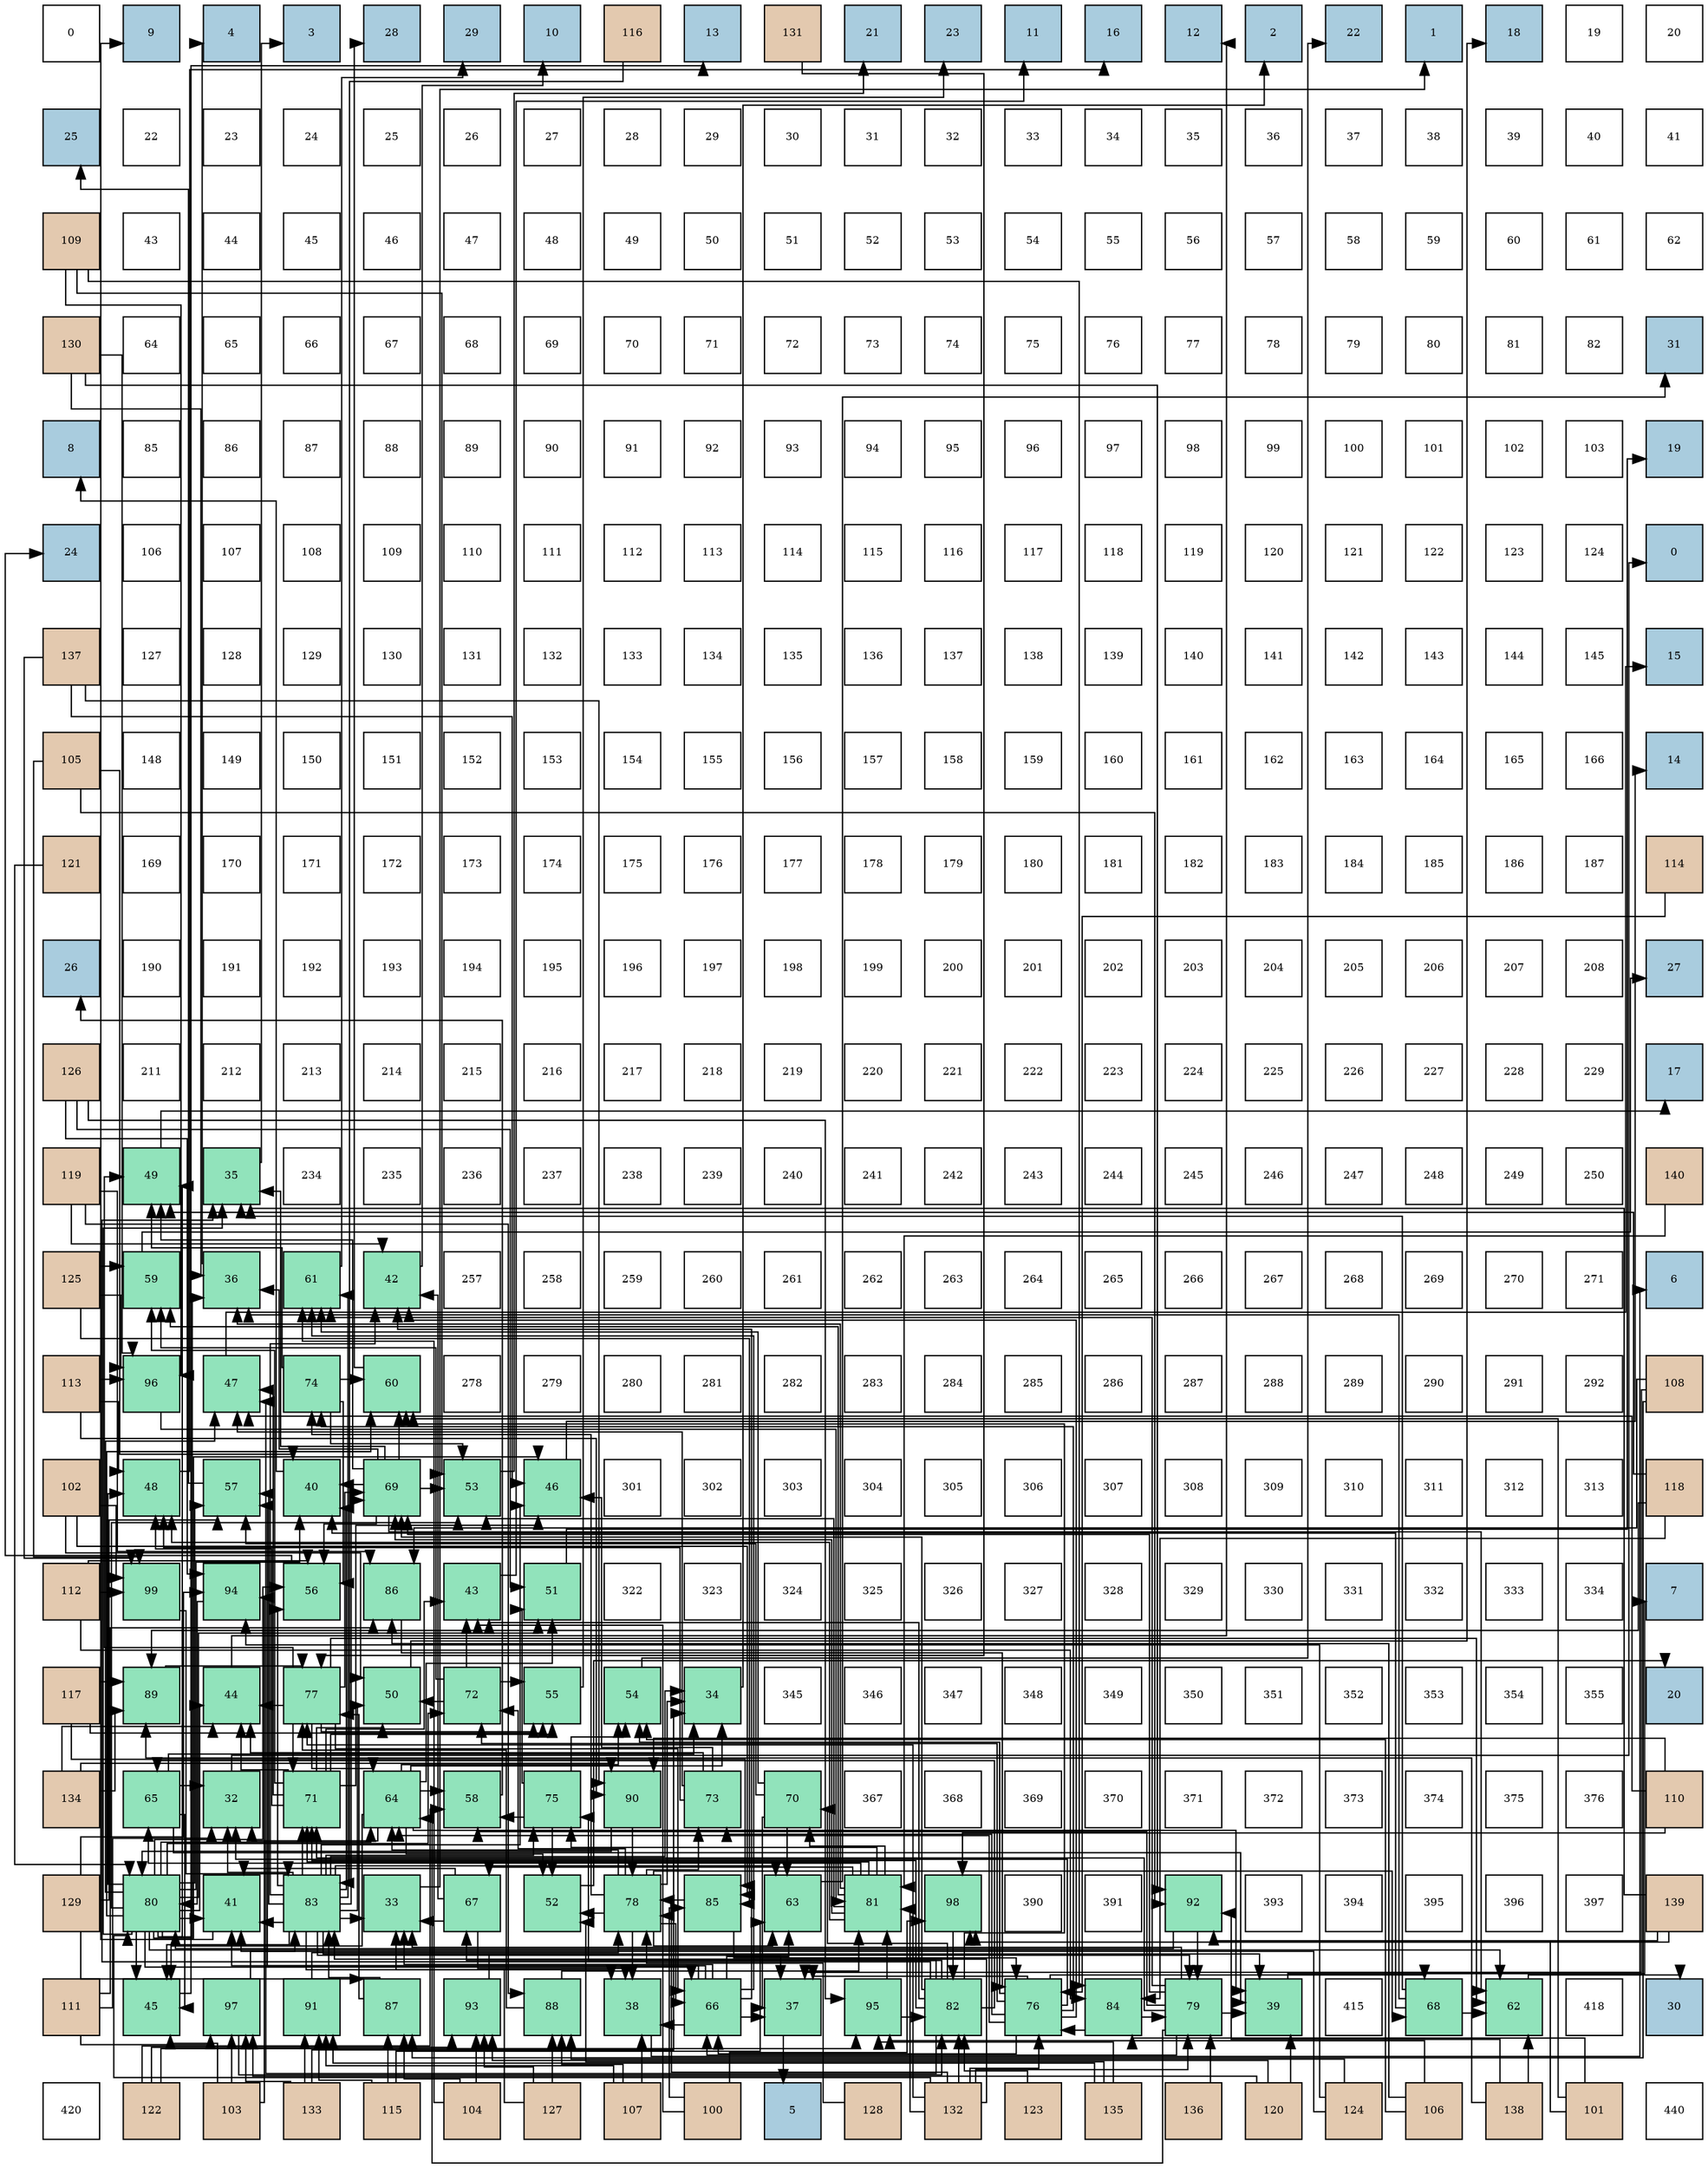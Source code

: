 digraph layout{
 rankdir=TB;
 splines=ortho;
 node [style=filled shape=square fixedsize=true width=0.6];
0[label="0", fontsize=8, fillcolor="#ffffff"];
1[label="9", fontsize=8, fillcolor="#a9ccde"];
2[label="4", fontsize=8, fillcolor="#a9ccde"];
3[label="3", fontsize=8, fillcolor="#a9ccde"];
4[label="28", fontsize=8, fillcolor="#a9ccde"];
5[label="29", fontsize=8, fillcolor="#a9ccde"];
6[label="10", fontsize=8, fillcolor="#a9ccde"];
7[label="116", fontsize=8, fillcolor="#e3c9af"];
8[label="13", fontsize=8, fillcolor="#a9ccde"];
9[label="131", fontsize=8, fillcolor="#e3c9af"];
10[label="21", fontsize=8, fillcolor="#a9ccde"];
11[label="23", fontsize=8, fillcolor="#a9ccde"];
12[label="11", fontsize=8, fillcolor="#a9ccde"];
13[label="16", fontsize=8, fillcolor="#a9ccde"];
14[label="12", fontsize=8, fillcolor="#a9ccde"];
15[label="2", fontsize=8, fillcolor="#a9ccde"];
16[label="22", fontsize=8, fillcolor="#a9ccde"];
17[label="1", fontsize=8, fillcolor="#a9ccde"];
18[label="18", fontsize=8, fillcolor="#a9ccde"];
19[label="19", fontsize=8, fillcolor="#ffffff"];
20[label="20", fontsize=8, fillcolor="#ffffff"];
21[label="25", fontsize=8, fillcolor="#a9ccde"];
22[label="22", fontsize=8, fillcolor="#ffffff"];
23[label="23", fontsize=8, fillcolor="#ffffff"];
24[label="24", fontsize=8, fillcolor="#ffffff"];
25[label="25", fontsize=8, fillcolor="#ffffff"];
26[label="26", fontsize=8, fillcolor="#ffffff"];
27[label="27", fontsize=8, fillcolor="#ffffff"];
28[label="28", fontsize=8, fillcolor="#ffffff"];
29[label="29", fontsize=8, fillcolor="#ffffff"];
30[label="30", fontsize=8, fillcolor="#ffffff"];
31[label="31", fontsize=8, fillcolor="#ffffff"];
32[label="32", fontsize=8, fillcolor="#ffffff"];
33[label="33", fontsize=8, fillcolor="#ffffff"];
34[label="34", fontsize=8, fillcolor="#ffffff"];
35[label="35", fontsize=8, fillcolor="#ffffff"];
36[label="36", fontsize=8, fillcolor="#ffffff"];
37[label="37", fontsize=8, fillcolor="#ffffff"];
38[label="38", fontsize=8, fillcolor="#ffffff"];
39[label="39", fontsize=8, fillcolor="#ffffff"];
40[label="40", fontsize=8, fillcolor="#ffffff"];
41[label="41", fontsize=8, fillcolor="#ffffff"];
42[label="109", fontsize=8, fillcolor="#e3c9af"];
43[label="43", fontsize=8, fillcolor="#ffffff"];
44[label="44", fontsize=8, fillcolor="#ffffff"];
45[label="45", fontsize=8, fillcolor="#ffffff"];
46[label="46", fontsize=8, fillcolor="#ffffff"];
47[label="47", fontsize=8, fillcolor="#ffffff"];
48[label="48", fontsize=8, fillcolor="#ffffff"];
49[label="49", fontsize=8, fillcolor="#ffffff"];
50[label="50", fontsize=8, fillcolor="#ffffff"];
51[label="51", fontsize=8, fillcolor="#ffffff"];
52[label="52", fontsize=8, fillcolor="#ffffff"];
53[label="53", fontsize=8, fillcolor="#ffffff"];
54[label="54", fontsize=8, fillcolor="#ffffff"];
55[label="55", fontsize=8, fillcolor="#ffffff"];
56[label="56", fontsize=8, fillcolor="#ffffff"];
57[label="57", fontsize=8, fillcolor="#ffffff"];
58[label="58", fontsize=8, fillcolor="#ffffff"];
59[label="59", fontsize=8, fillcolor="#ffffff"];
60[label="60", fontsize=8, fillcolor="#ffffff"];
61[label="61", fontsize=8, fillcolor="#ffffff"];
62[label="62", fontsize=8, fillcolor="#ffffff"];
63[label="130", fontsize=8, fillcolor="#e3c9af"];
64[label="64", fontsize=8, fillcolor="#ffffff"];
65[label="65", fontsize=8, fillcolor="#ffffff"];
66[label="66", fontsize=8, fillcolor="#ffffff"];
67[label="67", fontsize=8, fillcolor="#ffffff"];
68[label="68", fontsize=8, fillcolor="#ffffff"];
69[label="69", fontsize=8, fillcolor="#ffffff"];
70[label="70", fontsize=8, fillcolor="#ffffff"];
71[label="71", fontsize=8, fillcolor="#ffffff"];
72[label="72", fontsize=8, fillcolor="#ffffff"];
73[label="73", fontsize=8, fillcolor="#ffffff"];
74[label="74", fontsize=8, fillcolor="#ffffff"];
75[label="75", fontsize=8, fillcolor="#ffffff"];
76[label="76", fontsize=8, fillcolor="#ffffff"];
77[label="77", fontsize=8, fillcolor="#ffffff"];
78[label="78", fontsize=8, fillcolor="#ffffff"];
79[label="79", fontsize=8, fillcolor="#ffffff"];
80[label="80", fontsize=8, fillcolor="#ffffff"];
81[label="81", fontsize=8, fillcolor="#ffffff"];
82[label="82", fontsize=8, fillcolor="#ffffff"];
83[label="31", fontsize=8, fillcolor="#a9ccde"];
84[label="8", fontsize=8, fillcolor="#a9ccde"];
85[label="85", fontsize=8, fillcolor="#ffffff"];
86[label="86", fontsize=8, fillcolor="#ffffff"];
87[label="87", fontsize=8, fillcolor="#ffffff"];
88[label="88", fontsize=8, fillcolor="#ffffff"];
89[label="89", fontsize=8, fillcolor="#ffffff"];
90[label="90", fontsize=8, fillcolor="#ffffff"];
91[label="91", fontsize=8, fillcolor="#ffffff"];
92[label="92", fontsize=8, fillcolor="#ffffff"];
93[label="93", fontsize=8, fillcolor="#ffffff"];
94[label="94", fontsize=8, fillcolor="#ffffff"];
95[label="95", fontsize=8, fillcolor="#ffffff"];
96[label="96", fontsize=8, fillcolor="#ffffff"];
97[label="97", fontsize=8, fillcolor="#ffffff"];
98[label="98", fontsize=8, fillcolor="#ffffff"];
99[label="99", fontsize=8, fillcolor="#ffffff"];
100[label="100", fontsize=8, fillcolor="#ffffff"];
101[label="101", fontsize=8, fillcolor="#ffffff"];
102[label="102", fontsize=8, fillcolor="#ffffff"];
103[label="103", fontsize=8, fillcolor="#ffffff"];
104[label="19", fontsize=8, fillcolor="#a9ccde"];
105[label="24", fontsize=8, fillcolor="#a9ccde"];
106[label="106", fontsize=8, fillcolor="#ffffff"];
107[label="107", fontsize=8, fillcolor="#ffffff"];
108[label="108", fontsize=8, fillcolor="#ffffff"];
109[label="109", fontsize=8, fillcolor="#ffffff"];
110[label="110", fontsize=8, fillcolor="#ffffff"];
111[label="111", fontsize=8, fillcolor="#ffffff"];
112[label="112", fontsize=8, fillcolor="#ffffff"];
113[label="113", fontsize=8, fillcolor="#ffffff"];
114[label="114", fontsize=8, fillcolor="#ffffff"];
115[label="115", fontsize=8, fillcolor="#ffffff"];
116[label="116", fontsize=8, fillcolor="#ffffff"];
117[label="117", fontsize=8, fillcolor="#ffffff"];
118[label="118", fontsize=8, fillcolor="#ffffff"];
119[label="119", fontsize=8, fillcolor="#ffffff"];
120[label="120", fontsize=8, fillcolor="#ffffff"];
121[label="121", fontsize=8, fillcolor="#ffffff"];
122[label="122", fontsize=8, fillcolor="#ffffff"];
123[label="123", fontsize=8, fillcolor="#ffffff"];
124[label="124", fontsize=8, fillcolor="#ffffff"];
125[label="0", fontsize=8, fillcolor="#a9ccde"];
126[label="137", fontsize=8, fillcolor="#e3c9af"];
127[label="127", fontsize=8, fillcolor="#ffffff"];
128[label="128", fontsize=8, fillcolor="#ffffff"];
129[label="129", fontsize=8, fillcolor="#ffffff"];
130[label="130", fontsize=8, fillcolor="#ffffff"];
131[label="131", fontsize=8, fillcolor="#ffffff"];
132[label="132", fontsize=8, fillcolor="#ffffff"];
133[label="133", fontsize=8, fillcolor="#ffffff"];
134[label="134", fontsize=8, fillcolor="#ffffff"];
135[label="135", fontsize=8, fillcolor="#ffffff"];
136[label="136", fontsize=8, fillcolor="#ffffff"];
137[label="137", fontsize=8, fillcolor="#ffffff"];
138[label="138", fontsize=8, fillcolor="#ffffff"];
139[label="139", fontsize=8, fillcolor="#ffffff"];
140[label="140", fontsize=8, fillcolor="#ffffff"];
141[label="141", fontsize=8, fillcolor="#ffffff"];
142[label="142", fontsize=8, fillcolor="#ffffff"];
143[label="143", fontsize=8, fillcolor="#ffffff"];
144[label="144", fontsize=8, fillcolor="#ffffff"];
145[label="145", fontsize=8, fillcolor="#ffffff"];
146[label="15", fontsize=8, fillcolor="#a9ccde"];
147[label="105", fontsize=8, fillcolor="#e3c9af"];
148[label="148", fontsize=8, fillcolor="#ffffff"];
149[label="149", fontsize=8, fillcolor="#ffffff"];
150[label="150", fontsize=8, fillcolor="#ffffff"];
151[label="151", fontsize=8, fillcolor="#ffffff"];
152[label="152", fontsize=8, fillcolor="#ffffff"];
153[label="153", fontsize=8, fillcolor="#ffffff"];
154[label="154", fontsize=8, fillcolor="#ffffff"];
155[label="155", fontsize=8, fillcolor="#ffffff"];
156[label="156", fontsize=8, fillcolor="#ffffff"];
157[label="157", fontsize=8, fillcolor="#ffffff"];
158[label="158", fontsize=8, fillcolor="#ffffff"];
159[label="159", fontsize=8, fillcolor="#ffffff"];
160[label="160", fontsize=8, fillcolor="#ffffff"];
161[label="161", fontsize=8, fillcolor="#ffffff"];
162[label="162", fontsize=8, fillcolor="#ffffff"];
163[label="163", fontsize=8, fillcolor="#ffffff"];
164[label="164", fontsize=8, fillcolor="#ffffff"];
165[label="165", fontsize=8, fillcolor="#ffffff"];
166[label="166", fontsize=8, fillcolor="#ffffff"];
167[label="14", fontsize=8, fillcolor="#a9ccde"];
168[label="121", fontsize=8, fillcolor="#e3c9af"];
169[label="169", fontsize=8, fillcolor="#ffffff"];
170[label="170", fontsize=8, fillcolor="#ffffff"];
171[label="171", fontsize=8, fillcolor="#ffffff"];
172[label="172", fontsize=8, fillcolor="#ffffff"];
173[label="173", fontsize=8, fillcolor="#ffffff"];
174[label="174", fontsize=8, fillcolor="#ffffff"];
175[label="175", fontsize=8, fillcolor="#ffffff"];
176[label="176", fontsize=8, fillcolor="#ffffff"];
177[label="177", fontsize=8, fillcolor="#ffffff"];
178[label="178", fontsize=8, fillcolor="#ffffff"];
179[label="179", fontsize=8, fillcolor="#ffffff"];
180[label="180", fontsize=8, fillcolor="#ffffff"];
181[label="181", fontsize=8, fillcolor="#ffffff"];
182[label="182", fontsize=8, fillcolor="#ffffff"];
183[label="183", fontsize=8, fillcolor="#ffffff"];
184[label="184", fontsize=8, fillcolor="#ffffff"];
185[label="185", fontsize=8, fillcolor="#ffffff"];
186[label="186", fontsize=8, fillcolor="#ffffff"];
187[label="187", fontsize=8, fillcolor="#ffffff"];
188[label="114", fontsize=8, fillcolor="#e3c9af"];
189[label="26", fontsize=8, fillcolor="#a9ccde"];
190[label="190", fontsize=8, fillcolor="#ffffff"];
191[label="191", fontsize=8, fillcolor="#ffffff"];
192[label="192", fontsize=8, fillcolor="#ffffff"];
193[label="193", fontsize=8, fillcolor="#ffffff"];
194[label="194", fontsize=8, fillcolor="#ffffff"];
195[label="195", fontsize=8, fillcolor="#ffffff"];
196[label="196", fontsize=8, fillcolor="#ffffff"];
197[label="197", fontsize=8, fillcolor="#ffffff"];
198[label="198", fontsize=8, fillcolor="#ffffff"];
199[label="199", fontsize=8, fillcolor="#ffffff"];
200[label="200", fontsize=8, fillcolor="#ffffff"];
201[label="201", fontsize=8, fillcolor="#ffffff"];
202[label="202", fontsize=8, fillcolor="#ffffff"];
203[label="203", fontsize=8, fillcolor="#ffffff"];
204[label="204", fontsize=8, fillcolor="#ffffff"];
205[label="205", fontsize=8, fillcolor="#ffffff"];
206[label="206", fontsize=8, fillcolor="#ffffff"];
207[label="207", fontsize=8, fillcolor="#ffffff"];
208[label="208", fontsize=8, fillcolor="#ffffff"];
209[label="27", fontsize=8, fillcolor="#a9ccde"];
210[label="126", fontsize=8, fillcolor="#e3c9af"];
211[label="211", fontsize=8, fillcolor="#ffffff"];
212[label="212", fontsize=8, fillcolor="#ffffff"];
213[label="213", fontsize=8, fillcolor="#ffffff"];
214[label="214", fontsize=8, fillcolor="#ffffff"];
215[label="215", fontsize=8, fillcolor="#ffffff"];
216[label="216", fontsize=8, fillcolor="#ffffff"];
217[label="217", fontsize=8, fillcolor="#ffffff"];
218[label="218", fontsize=8, fillcolor="#ffffff"];
219[label="219", fontsize=8, fillcolor="#ffffff"];
220[label="220", fontsize=8, fillcolor="#ffffff"];
221[label="221", fontsize=8, fillcolor="#ffffff"];
222[label="222", fontsize=8, fillcolor="#ffffff"];
223[label="223", fontsize=8, fillcolor="#ffffff"];
224[label="224", fontsize=8, fillcolor="#ffffff"];
225[label="225", fontsize=8, fillcolor="#ffffff"];
226[label="226", fontsize=8, fillcolor="#ffffff"];
227[label="227", fontsize=8, fillcolor="#ffffff"];
228[label="228", fontsize=8, fillcolor="#ffffff"];
229[label="229", fontsize=8, fillcolor="#ffffff"];
230[label="17", fontsize=8, fillcolor="#a9ccde"];
231[label="119", fontsize=8, fillcolor="#e3c9af"];
232[label="49", fontsize=8, fillcolor="#91e3bb"];
233[label="35", fontsize=8, fillcolor="#91e3bb"];
234[label="234", fontsize=8, fillcolor="#ffffff"];
235[label="235", fontsize=8, fillcolor="#ffffff"];
236[label="236", fontsize=8, fillcolor="#ffffff"];
237[label="237", fontsize=8, fillcolor="#ffffff"];
238[label="238", fontsize=8, fillcolor="#ffffff"];
239[label="239", fontsize=8, fillcolor="#ffffff"];
240[label="240", fontsize=8, fillcolor="#ffffff"];
241[label="241", fontsize=8, fillcolor="#ffffff"];
242[label="242", fontsize=8, fillcolor="#ffffff"];
243[label="243", fontsize=8, fillcolor="#ffffff"];
244[label="244", fontsize=8, fillcolor="#ffffff"];
245[label="245", fontsize=8, fillcolor="#ffffff"];
246[label="246", fontsize=8, fillcolor="#ffffff"];
247[label="247", fontsize=8, fillcolor="#ffffff"];
248[label="248", fontsize=8, fillcolor="#ffffff"];
249[label="249", fontsize=8, fillcolor="#ffffff"];
250[label="250", fontsize=8, fillcolor="#ffffff"];
251[label="140", fontsize=8, fillcolor="#e3c9af"];
252[label="125", fontsize=8, fillcolor="#e3c9af"];
253[label="59", fontsize=8, fillcolor="#91e3bb"];
254[label="36", fontsize=8, fillcolor="#91e3bb"];
255[label="61", fontsize=8, fillcolor="#91e3bb"];
256[label="42", fontsize=8, fillcolor="#91e3bb"];
257[label="257", fontsize=8, fillcolor="#ffffff"];
258[label="258", fontsize=8, fillcolor="#ffffff"];
259[label="259", fontsize=8, fillcolor="#ffffff"];
260[label="260", fontsize=8, fillcolor="#ffffff"];
261[label="261", fontsize=8, fillcolor="#ffffff"];
262[label="262", fontsize=8, fillcolor="#ffffff"];
263[label="263", fontsize=8, fillcolor="#ffffff"];
264[label="264", fontsize=8, fillcolor="#ffffff"];
265[label="265", fontsize=8, fillcolor="#ffffff"];
266[label="266", fontsize=8, fillcolor="#ffffff"];
267[label="267", fontsize=8, fillcolor="#ffffff"];
268[label="268", fontsize=8, fillcolor="#ffffff"];
269[label="269", fontsize=8, fillcolor="#ffffff"];
270[label="270", fontsize=8, fillcolor="#ffffff"];
271[label="271", fontsize=8, fillcolor="#ffffff"];
272[label="6", fontsize=8, fillcolor="#a9ccde"];
273[label="113", fontsize=8, fillcolor="#e3c9af"];
274[label="96", fontsize=8, fillcolor="#91e3bb"];
275[label="47", fontsize=8, fillcolor="#91e3bb"];
276[label="74", fontsize=8, fillcolor="#91e3bb"];
277[label="60", fontsize=8, fillcolor="#91e3bb"];
278[label="278", fontsize=8, fillcolor="#ffffff"];
279[label="279", fontsize=8, fillcolor="#ffffff"];
280[label="280", fontsize=8, fillcolor="#ffffff"];
281[label="281", fontsize=8, fillcolor="#ffffff"];
282[label="282", fontsize=8, fillcolor="#ffffff"];
283[label="283", fontsize=8, fillcolor="#ffffff"];
284[label="284", fontsize=8, fillcolor="#ffffff"];
285[label="285", fontsize=8, fillcolor="#ffffff"];
286[label="286", fontsize=8, fillcolor="#ffffff"];
287[label="287", fontsize=8, fillcolor="#ffffff"];
288[label="288", fontsize=8, fillcolor="#ffffff"];
289[label="289", fontsize=8, fillcolor="#ffffff"];
290[label="290", fontsize=8, fillcolor="#ffffff"];
291[label="291", fontsize=8, fillcolor="#ffffff"];
292[label="292", fontsize=8, fillcolor="#ffffff"];
293[label="108", fontsize=8, fillcolor="#e3c9af"];
294[label="102", fontsize=8, fillcolor="#e3c9af"];
295[label="48", fontsize=8, fillcolor="#91e3bb"];
296[label="57", fontsize=8, fillcolor="#91e3bb"];
297[label="40", fontsize=8, fillcolor="#91e3bb"];
298[label="69", fontsize=8, fillcolor="#91e3bb"];
299[label="53", fontsize=8, fillcolor="#91e3bb"];
300[label="46", fontsize=8, fillcolor="#91e3bb"];
301[label="301", fontsize=8, fillcolor="#ffffff"];
302[label="302", fontsize=8, fillcolor="#ffffff"];
303[label="303", fontsize=8, fillcolor="#ffffff"];
304[label="304", fontsize=8, fillcolor="#ffffff"];
305[label="305", fontsize=8, fillcolor="#ffffff"];
306[label="306", fontsize=8, fillcolor="#ffffff"];
307[label="307", fontsize=8, fillcolor="#ffffff"];
308[label="308", fontsize=8, fillcolor="#ffffff"];
309[label="309", fontsize=8, fillcolor="#ffffff"];
310[label="310", fontsize=8, fillcolor="#ffffff"];
311[label="311", fontsize=8, fillcolor="#ffffff"];
312[label="312", fontsize=8, fillcolor="#ffffff"];
313[label="313", fontsize=8, fillcolor="#ffffff"];
314[label="118", fontsize=8, fillcolor="#e3c9af"];
315[label="112", fontsize=8, fillcolor="#e3c9af"];
316[label="99", fontsize=8, fillcolor="#91e3bb"];
317[label="94", fontsize=8, fillcolor="#91e3bb"];
318[label="56", fontsize=8, fillcolor="#91e3bb"];
319[label="86", fontsize=8, fillcolor="#91e3bb"];
320[label="43", fontsize=8, fillcolor="#91e3bb"];
321[label="51", fontsize=8, fillcolor="#91e3bb"];
322[label="322", fontsize=8, fillcolor="#ffffff"];
323[label="323", fontsize=8, fillcolor="#ffffff"];
324[label="324", fontsize=8, fillcolor="#ffffff"];
325[label="325", fontsize=8, fillcolor="#ffffff"];
326[label="326", fontsize=8, fillcolor="#ffffff"];
327[label="327", fontsize=8, fillcolor="#ffffff"];
328[label="328", fontsize=8, fillcolor="#ffffff"];
329[label="329", fontsize=8, fillcolor="#ffffff"];
330[label="330", fontsize=8, fillcolor="#ffffff"];
331[label="331", fontsize=8, fillcolor="#ffffff"];
332[label="332", fontsize=8, fillcolor="#ffffff"];
333[label="333", fontsize=8, fillcolor="#ffffff"];
334[label="334", fontsize=8, fillcolor="#ffffff"];
335[label="7", fontsize=8, fillcolor="#a9ccde"];
336[label="117", fontsize=8, fillcolor="#e3c9af"];
337[label="89", fontsize=8, fillcolor="#91e3bb"];
338[label="44", fontsize=8, fillcolor="#91e3bb"];
339[label="77", fontsize=8, fillcolor="#91e3bb"];
340[label="50", fontsize=8, fillcolor="#91e3bb"];
341[label="72", fontsize=8, fillcolor="#91e3bb"];
342[label="55", fontsize=8, fillcolor="#91e3bb"];
343[label="54", fontsize=8, fillcolor="#91e3bb"];
344[label="34", fontsize=8, fillcolor="#91e3bb"];
345[label="345", fontsize=8, fillcolor="#ffffff"];
346[label="346", fontsize=8, fillcolor="#ffffff"];
347[label="347", fontsize=8, fillcolor="#ffffff"];
348[label="348", fontsize=8, fillcolor="#ffffff"];
349[label="349", fontsize=8, fillcolor="#ffffff"];
350[label="350", fontsize=8, fillcolor="#ffffff"];
351[label="351", fontsize=8, fillcolor="#ffffff"];
352[label="352", fontsize=8, fillcolor="#ffffff"];
353[label="353", fontsize=8, fillcolor="#ffffff"];
354[label="354", fontsize=8, fillcolor="#ffffff"];
355[label="355", fontsize=8, fillcolor="#ffffff"];
356[label="20", fontsize=8, fillcolor="#a9ccde"];
357[label="134", fontsize=8, fillcolor="#e3c9af"];
358[label="65", fontsize=8, fillcolor="#91e3bb"];
359[label="32", fontsize=8, fillcolor="#91e3bb"];
360[label="71", fontsize=8, fillcolor="#91e3bb"];
361[label="64", fontsize=8, fillcolor="#91e3bb"];
362[label="58", fontsize=8, fillcolor="#91e3bb"];
363[label="75", fontsize=8, fillcolor="#91e3bb"];
364[label="90", fontsize=8, fillcolor="#91e3bb"];
365[label="73", fontsize=8, fillcolor="#91e3bb"];
366[label="70", fontsize=8, fillcolor="#91e3bb"];
367[label="367", fontsize=8, fillcolor="#ffffff"];
368[label="368", fontsize=8, fillcolor="#ffffff"];
369[label="369", fontsize=8, fillcolor="#ffffff"];
370[label="370", fontsize=8, fillcolor="#ffffff"];
371[label="371", fontsize=8, fillcolor="#ffffff"];
372[label="372", fontsize=8, fillcolor="#ffffff"];
373[label="373", fontsize=8, fillcolor="#ffffff"];
374[label="374", fontsize=8, fillcolor="#ffffff"];
375[label="375", fontsize=8, fillcolor="#ffffff"];
376[label="376", fontsize=8, fillcolor="#ffffff"];
377[label="110", fontsize=8, fillcolor="#e3c9af"];
378[label="129", fontsize=8, fillcolor="#e3c9af"];
379[label="80", fontsize=8, fillcolor="#91e3bb"];
380[label="41", fontsize=8, fillcolor="#91e3bb"];
381[label="83", fontsize=8, fillcolor="#91e3bb"];
382[label="33", fontsize=8, fillcolor="#91e3bb"];
383[label="67", fontsize=8, fillcolor="#91e3bb"];
384[label="52", fontsize=8, fillcolor="#91e3bb"];
385[label="78", fontsize=8, fillcolor="#91e3bb"];
386[label="85", fontsize=8, fillcolor="#91e3bb"];
387[label="63", fontsize=8, fillcolor="#91e3bb"];
388[label="81", fontsize=8, fillcolor="#91e3bb"];
389[label="98", fontsize=8, fillcolor="#91e3bb"];
390[label="390", fontsize=8, fillcolor="#ffffff"];
391[label="391", fontsize=8, fillcolor="#ffffff"];
392[label="92", fontsize=8, fillcolor="#91e3bb"];
393[label="393", fontsize=8, fillcolor="#ffffff"];
394[label="394", fontsize=8, fillcolor="#ffffff"];
395[label="395", fontsize=8, fillcolor="#ffffff"];
396[label="396", fontsize=8, fillcolor="#ffffff"];
397[label="397", fontsize=8, fillcolor="#ffffff"];
398[label="139", fontsize=8, fillcolor="#e3c9af"];
399[label="111", fontsize=8, fillcolor="#e3c9af"];
400[label="45", fontsize=8, fillcolor="#91e3bb"];
401[label="97", fontsize=8, fillcolor="#91e3bb"];
402[label="91", fontsize=8, fillcolor="#91e3bb"];
403[label="87", fontsize=8, fillcolor="#91e3bb"];
404[label="93", fontsize=8, fillcolor="#91e3bb"];
405[label="88", fontsize=8, fillcolor="#91e3bb"];
406[label="38", fontsize=8, fillcolor="#91e3bb"];
407[label="66", fontsize=8, fillcolor="#91e3bb"];
408[label="37", fontsize=8, fillcolor="#91e3bb"];
409[label="95", fontsize=8, fillcolor="#91e3bb"];
410[label="82", fontsize=8, fillcolor="#91e3bb"];
411[label="76", fontsize=8, fillcolor="#91e3bb"];
412[label="84", fontsize=8, fillcolor="#91e3bb"];
413[label="79", fontsize=8, fillcolor="#91e3bb"];
414[label="39", fontsize=8, fillcolor="#91e3bb"];
415[label="415", fontsize=8, fillcolor="#ffffff"];
416[label="68", fontsize=8, fillcolor="#91e3bb"];
417[label="62", fontsize=8, fillcolor="#91e3bb"];
418[label="418", fontsize=8, fillcolor="#ffffff"];
419[label="30", fontsize=8, fillcolor="#a9ccde"];
420[label="420", fontsize=8, fillcolor="#ffffff"];
421[label="122", fontsize=8, fillcolor="#e3c9af"];
422[label="103", fontsize=8, fillcolor="#e3c9af"];
423[label="133", fontsize=8, fillcolor="#e3c9af"];
424[label="115", fontsize=8, fillcolor="#e3c9af"];
425[label="104", fontsize=8, fillcolor="#e3c9af"];
426[label="127", fontsize=8, fillcolor="#e3c9af"];
427[label="107", fontsize=8, fillcolor="#e3c9af"];
428[label="100", fontsize=8, fillcolor="#e3c9af"];
429[label="5", fontsize=8, fillcolor="#a9ccde"];
430[label="128", fontsize=8, fillcolor="#e3c9af"];
431[label="132", fontsize=8, fillcolor="#e3c9af"];
432[label="123", fontsize=8, fillcolor="#e3c9af"];
433[label="135", fontsize=8, fillcolor="#e3c9af"];
434[label="136", fontsize=8, fillcolor="#e3c9af"];
435[label="120", fontsize=8, fillcolor="#e3c9af"];
436[label="124", fontsize=8, fillcolor="#e3c9af"];
437[label="106", fontsize=8, fillcolor="#e3c9af"];
438[label="138", fontsize=8, fillcolor="#e3c9af"];
439[label="101", fontsize=8, fillcolor="#e3c9af"];
440[label="440", fontsize=8, fillcolor="#ffffff"];
edge [constraint=false, style=vis];359 -> 125;
382 -> 17;
344 -> 15;
233 -> 3;
254 -> 2;
408 -> 429;
406 -> 272;
414 -> 335;
297 -> 84;
380 -> 1;
256 -> 6;
320 -> 12;
338 -> 14;
400 -> 8;
300 -> 167;
275 -> 146;
295 -> 13;
232 -> 230;
340 -> 18;
321 -> 104;
384 -> 356;
299 -> 10;
343 -> 16;
342 -> 11;
318 -> 105;
296 -> 21;
362 -> 189;
253 -> 209;
277 -> 4;
255 -> 5;
417 -> 419;
387 -> 83;
361 -> 359;
361 -> 344;
361 -> 414;
361 -> 400;
361 -> 321;
361 -> 384;
361 -> 343;
361 -> 362;
358 -> 359;
358 -> 344;
358 -> 414;
358 -> 400;
407 -> 382;
407 -> 408;
407 -> 406;
407 -> 380;
407 -> 256;
407 -> 296;
407 -> 255;
407 -> 387;
383 -> 382;
383 -> 406;
383 -> 380;
383 -> 256;
416 -> 233;
416 -> 254;
416 -> 297;
416 -> 417;
298 -> 233;
298 -> 254;
298 -> 297;
298 -> 232;
298 -> 299;
298 -> 318;
298 -> 277;
298 -> 417;
366 -> 408;
366 -> 296;
366 -> 255;
366 -> 387;
360 -> 320;
360 -> 338;
360 -> 300;
360 -> 275;
360 -> 295;
360 -> 340;
360 -> 342;
360 -> 253;
341 -> 320;
341 -> 340;
341 -> 342;
341 -> 253;
365 -> 338;
365 -> 300;
365 -> 275;
365 -> 295;
276 -> 232;
276 -> 299;
276 -> 318;
276 -> 277;
363 -> 321;
363 -> 384;
363 -> 343;
363 -> 362;
411 -> 359;
411 -> 408;
411 -> 256;
411 -> 343;
411 -> 361;
411 -> 407;
411 -> 416;
411 -> 341;
411 -> 365;
411 -> 276;
339 -> 338;
339 -> 232;
339 -> 342;
339 -> 417;
339 -> 361;
339 -> 407;
339 -> 298;
339 -> 360;
385 -> 344;
385 -> 406;
385 -> 384;
385 -> 387;
385 -> 361;
385 -> 407;
385 -> 416;
385 -> 341;
385 -> 365;
385 -> 276;
413 -> 382;
413 -> 414;
413 -> 362;
413 -> 255;
413 -> 361;
413 -> 407;
413 -> 298;
413 -> 360;
379 -> 233;
379 -> 254;
379 -> 297;
379 -> 380;
379 -> 338;
379 -> 400;
379 -> 300;
379 -> 275;
379 -> 295;
379 -> 232;
379 -> 321;
379 -> 299;
379 -> 318;
379 -> 296;
379 -> 277;
379 -> 417;
379 -> 361;
379 -> 407;
379 -> 341;
388 -> 254;
388 -> 295;
388 -> 299;
388 -> 253;
388 -> 358;
388 -> 383;
388 -> 298;
388 -> 366;
388 -> 360;
388 -> 363;
410 -> 233;
410 -> 320;
410 -> 275;
410 -> 277;
410 -> 358;
410 -> 383;
410 -> 298;
410 -> 366;
410 -> 360;
410 -> 363;
381 -> 359;
381 -> 382;
381 -> 344;
381 -> 408;
381 -> 406;
381 -> 414;
381 -> 297;
381 -> 380;
381 -> 256;
381 -> 400;
381 -> 300;
381 -> 340;
381 -> 318;
381 -> 296;
381 -> 255;
381 -> 387;
381 -> 298;
381 -> 360;
381 -> 363;
412 -> 411;
412 -> 413;
386 -> 411;
386 -> 385;
319 -> 411;
403 -> 339;
403 -> 381;
405 -> 339;
405 -> 388;
337 -> 339;
364 -> 385;
364 -> 379;
402 -> 385;
392 -> 413;
392 -> 379;
404 -> 413;
317 -> 379;
409 -> 388;
409 -> 410;
274 -> 388;
401 -> 410;
401 -> 381;
389 -> 410;
316 -> 381;
428 -> 320;
428 -> 386;
428 -> 389;
439 -> 277;
439 -> 412;
439 -> 389;
294 -> 340;
294 -> 386;
294 -> 316;
422 -> 400;
422 -> 317;
422 -> 401;
425 -> 255;
425 -> 403;
425 -> 404;
147 -> 297;
147 -> 392;
147 -> 316;
437 -> 343;
437 -> 319;
437 -> 409;
427 -> 406;
427 -> 405;
427 -> 402;
293 -> 408;
293 -> 319;
293 -> 403;
42 -> 299;
42 -> 412;
42 -> 274;
377 -> 275;
377 -> 364;
377 -> 389;
399 -> 359;
399 -> 319;
399 -> 401;
315 -> 318;
315 -> 412;
315 -> 316;
273 -> 295;
273 -> 364;
273 -> 274;
188 -> 411;
424 -> 387;
424 -> 403;
424 -> 402;
7 -> 381;
336 -> 342;
336 -> 386;
336 -> 337;
314 -> 232;
314 -> 412;
314 -> 337;
231 -> 256;
231 -> 319;
231 -> 405;
435 -> 414;
435 -> 404;
435 -> 401;
168 -> 379;
421 -> 362;
421 -> 404;
421 -> 409;
432 -> 410;
436 -> 380;
436 -> 405;
436 -> 317;
252 -> 253;
252 -> 386;
252 -> 274;
210 -> 321;
210 -> 317;
210 -> 409;
426 -> 382;
426 -> 405;
426 -> 404;
430 -> 385;
378 -> 296;
378 -> 403;
378 -> 317;
63 -> 254;
63 -> 392;
63 -> 274;
9 -> 339;
431 -> 411;
431 -> 339;
431 -> 385;
431 -> 413;
431 -> 379;
431 -> 388;
431 -> 410;
431 -> 381;
423 -> 344;
423 -> 402;
423 -> 401;
357 -> 338;
357 -> 337;
357 -> 364;
433 -> 384;
433 -> 402;
433 -> 409;
434 -> 413;
126 -> 300;
126 -> 364;
126 -> 316;
438 -> 417;
438 -> 337;
438 -> 392;
398 -> 233;
398 -> 392;
398 -> 389;
251 -> 388;
edge [constraint=true, style=invis];
0 -> 21 -> 42 -> 63 -> 84 -> 105 -> 126 -> 147 -> 168 -> 189 -> 210 -> 231 -> 252 -> 273 -> 294 -> 315 -> 336 -> 357 -> 378 -> 399 -> 420;
1 -> 22 -> 43 -> 64 -> 85 -> 106 -> 127 -> 148 -> 169 -> 190 -> 211 -> 232 -> 253 -> 274 -> 295 -> 316 -> 337 -> 358 -> 379 -> 400 -> 421;
2 -> 23 -> 44 -> 65 -> 86 -> 107 -> 128 -> 149 -> 170 -> 191 -> 212 -> 233 -> 254 -> 275 -> 296 -> 317 -> 338 -> 359 -> 380 -> 401 -> 422;
3 -> 24 -> 45 -> 66 -> 87 -> 108 -> 129 -> 150 -> 171 -> 192 -> 213 -> 234 -> 255 -> 276 -> 297 -> 318 -> 339 -> 360 -> 381 -> 402 -> 423;
4 -> 25 -> 46 -> 67 -> 88 -> 109 -> 130 -> 151 -> 172 -> 193 -> 214 -> 235 -> 256 -> 277 -> 298 -> 319 -> 340 -> 361 -> 382 -> 403 -> 424;
5 -> 26 -> 47 -> 68 -> 89 -> 110 -> 131 -> 152 -> 173 -> 194 -> 215 -> 236 -> 257 -> 278 -> 299 -> 320 -> 341 -> 362 -> 383 -> 404 -> 425;
6 -> 27 -> 48 -> 69 -> 90 -> 111 -> 132 -> 153 -> 174 -> 195 -> 216 -> 237 -> 258 -> 279 -> 300 -> 321 -> 342 -> 363 -> 384 -> 405 -> 426;
7 -> 28 -> 49 -> 70 -> 91 -> 112 -> 133 -> 154 -> 175 -> 196 -> 217 -> 238 -> 259 -> 280 -> 301 -> 322 -> 343 -> 364 -> 385 -> 406 -> 427;
8 -> 29 -> 50 -> 71 -> 92 -> 113 -> 134 -> 155 -> 176 -> 197 -> 218 -> 239 -> 260 -> 281 -> 302 -> 323 -> 344 -> 365 -> 386 -> 407 -> 428;
9 -> 30 -> 51 -> 72 -> 93 -> 114 -> 135 -> 156 -> 177 -> 198 -> 219 -> 240 -> 261 -> 282 -> 303 -> 324 -> 345 -> 366 -> 387 -> 408 -> 429;
10 -> 31 -> 52 -> 73 -> 94 -> 115 -> 136 -> 157 -> 178 -> 199 -> 220 -> 241 -> 262 -> 283 -> 304 -> 325 -> 346 -> 367 -> 388 -> 409 -> 430;
11 -> 32 -> 53 -> 74 -> 95 -> 116 -> 137 -> 158 -> 179 -> 200 -> 221 -> 242 -> 263 -> 284 -> 305 -> 326 -> 347 -> 368 -> 389 -> 410 -> 431;
12 -> 33 -> 54 -> 75 -> 96 -> 117 -> 138 -> 159 -> 180 -> 201 -> 222 -> 243 -> 264 -> 285 -> 306 -> 327 -> 348 -> 369 -> 390 -> 411 -> 432;
13 -> 34 -> 55 -> 76 -> 97 -> 118 -> 139 -> 160 -> 181 -> 202 -> 223 -> 244 -> 265 -> 286 -> 307 -> 328 -> 349 -> 370 -> 391 -> 412 -> 433;
14 -> 35 -> 56 -> 77 -> 98 -> 119 -> 140 -> 161 -> 182 -> 203 -> 224 -> 245 -> 266 -> 287 -> 308 -> 329 -> 350 -> 371 -> 392 -> 413 -> 434;
15 -> 36 -> 57 -> 78 -> 99 -> 120 -> 141 -> 162 -> 183 -> 204 -> 225 -> 246 -> 267 -> 288 -> 309 -> 330 -> 351 -> 372 -> 393 -> 414 -> 435;
16 -> 37 -> 58 -> 79 -> 100 -> 121 -> 142 -> 163 -> 184 -> 205 -> 226 -> 247 -> 268 -> 289 -> 310 -> 331 -> 352 -> 373 -> 394 -> 415 -> 436;
17 -> 38 -> 59 -> 80 -> 101 -> 122 -> 143 -> 164 -> 185 -> 206 -> 227 -> 248 -> 269 -> 290 -> 311 -> 332 -> 353 -> 374 -> 395 -> 416 -> 437;
18 -> 39 -> 60 -> 81 -> 102 -> 123 -> 144 -> 165 -> 186 -> 207 -> 228 -> 249 -> 270 -> 291 -> 312 -> 333 -> 354 -> 375 -> 396 -> 417 -> 438;
19 -> 40 -> 61 -> 82 -> 103 -> 124 -> 145 -> 166 -> 187 -> 208 -> 229 -> 250 -> 271 -> 292 -> 313 -> 334 -> 355 -> 376 -> 397 -> 418 -> 439;
20 -> 41 -> 62 -> 83 -> 104 -> 125 -> 146 -> 167 -> 188 -> 209 -> 230 -> 251 -> 272 -> 293 -> 314 -> 335 -> 356 -> 377 -> 398 -> 419 -> 440;
rank = same {0 -> 1 -> 2 -> 3 -> 4 -> 5 -> 6 -> 7 -> 8 -> 9 -> 10 -> 11 -> 12 -> 13 -> 14 -> 15 -> 16 -> 17 -> 18 -> 19 -> 20};
rank = same {21 -> 22 -> 23 -> 24 -> 25 -> 26 -> 27 -> 28 -> 29 -> 30 -> 31 -> 32 -> 33 -> 34 -> 35 -> 36 -> 37 -> 38 -> 39 -> 40 -> 41};
rank = same {42 -> 43 -> 44 -> 45 -> 46 -> 47 -> 48 -> 49 -> 50 -> 51 -> 52 -> 53 -> 54 -> 55 -> 56 -> 57 -> 58 -> 59 -> 60 -> 61 -> 62};
rank = same {63 -> 64 -> 65 -> 66 -> 67 -> 68 -> 69 -> 70 -> 71 -> 72 -> 73 -> 74 -> 75 -> 76 -> 77 -> 78 -> 79 -> 80 -> 81 -> 82 -> 83};
rank = same {84 -> 85 -> 86 -> 87 -> 88 -> 89 -> 90 -> 91 -> 92 -> 93 -> 94 -> 95 -> 96 -> 97 -> 98 -> 99 -> 100 -> 101 -> 102 -> 103 -> 104};
rank = same {105 -> 106 -> 107 -> 108 -> 109 -> 110 -> 111 -> 112 -> 113 -> 114 -> 115 -> 116 -> 117 -> 118 -> 119 -> 120 -> 121 -> 122 -> 123 -> 124 -> 125};
rank = same {126 -> 127 -> 128 -> 129 -> 130 -> 131 -> 132 -> 133 -> 134 -> 135 -> 136 -> 137 -> 138 -> 139 -> 140 -> 141 -> 142 -> 143 -> 144 -> 145 -> 146};
rank = same {147 -> 148 -> 149 -> 150 -> 151 -> 152 -> 153 -> 154 -> 155 -> 156 -> 157 -> 158 -> 159 -> 160 -> 161 -> 162 -> 163 -> 164 -> 165 -> 166 -> 167};
rank = same {168 -> 169 -> 170 -> 171 -> 172 -> 173 -> 174 -> 175 -> 176 -> 177 -> 178 -> 179 -> 180 -> 181 -> 182 -> 183 -> 184 -> 185 -> 186 -> 187 -> 188};
rank = same {189 -> 190 -> 191 -> 192 -> 193 -> 194 -> 195 -> 196 -> 197 -> 198 -> 199 -> 200 -> 201 -> 202 -> 203 -> 204 -> 205 -> 206 -> 207 -> 208 -> 209};
rank = same {210 -> 211 -> 212 -> 213 -> 214 -> 215 -> 216 -> 217 -> 218 -> 219 -> 220 -> 221 -> 222 -> 223 -> 224 -> 225 -> 226 -> 227 -> 228 -> 229 -> 230};
rank = same {231 -> 232 -> 233 -> 234 -> 235 -> 236 -> 237 -> 238 -> 239 -> 240 -> 241 -> 242 -> 243 -> 244 -> 245 -> 246 -> 247 -> 248 -> 249 -> 250 -> 251};
rank = same {252 -> 253 -> 254 -> 255 -> 256 -> 257 -> 258 -> 259 -> 260 -> 261 -> 262 -> 263 -> 264 -> 265 -> 266 -> 267 -> 268 -> 269 -> 270 -> 271 -> 272};
rank = same {273 -> 274 -> 275 -> 276 -> 277 -> 278 -> 279 -> 280 -> 281 -> 282 -> 283 -> 284 -> 285 -> 286 -> 287 -> 288 -> 289 -> 290 -> 291 -> 292 -> 293};
rank = same {294 -> 295 -> 296 -> 297 -> 298 -> 299 -> 300 -> 301 -> 302 -> 303 -> 304 -> 305 -> 306 -> 307 -> 308 -> 309 -> 310 -> 311 -> 312 -> 313 -> 314};
rank = same {315 -> 316 -> 317 -> 318 -> 319 -> 320 -> 321 -> 322 -> 323 -> 324 -> 325 -> 326 -> 327 -> 328 -> 329 -> 330 -> 331 -> 332 -> 333 -> 334 -> 335};
rank = same {336 -> 337 -> 338 -> 339 -> 340 -> 341 -> 342 -> 343 -> 344 -> 345 -> 346 -> 347 -> 348 -> 349 -> 350 -> 351 -> 352 -> 353 -> 354 -> 355 -> 356};
rank = same {357 -> 358 -> 359 -> 360 -> 361 -> 362 -> 363 -> 364 -> 365 -> 366 -> 367 -> 368 -> 369 -> 370 -> 371 -> 372 -> 373 -> 374 -> 375 -> 376 -> 377};
rank = same {378 -> 379 -> 380 -> 381 -> 382 -> 383 -> 384 -> 385 -> 386 -> 387 -> 388 -> 389 -> 390 -> 391 -> 392 -> 393 -> 394 -> 395 -> 396 -> 397 -> 398};
rank = same {399 -> 400 -> 401 -> 402 -> 403 -> 404 -> 405 -> 406 -> 407 -> 408 -> 409 -> 410 -> 411 -> 412 -> 413 -> 414 -> 415 -> 416 -> 417 -> 418 -> 419};
rank = same {420 -> 421 -> 422 -> 423 -> 424 -> 425 -> 426 -> 427 -> 428 -> 429 -> 430 -> 431 -> 432 -> 433 -> 434 -> 435 -> 436 -> 437 -> 438 -> 439 -> 440};
}